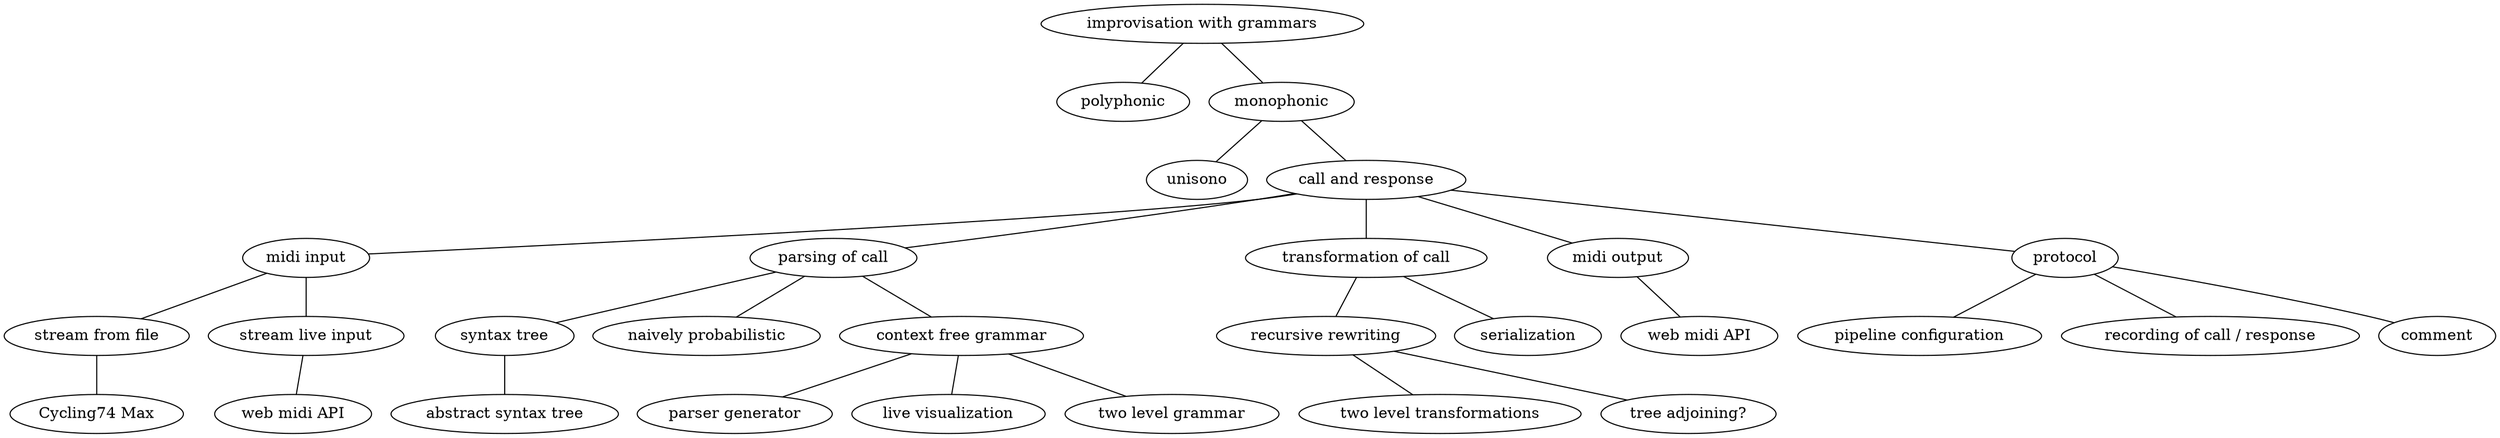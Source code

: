 graph G {

  start [label="improvisation with grammars"]
  polyphonic
  monophonic
  unisono
  cnr [label="call and response"]
  midiin [label="midi input"]
  strf [label="stream from file"]
  strl [label="stream live input"]
  cyc74max [label="Cycling74 Max"]
  webmidiin [label="web midi API"]
  poc [label="parsing of call"]
  st [label="syntax tree"]
  nvprb [label="naively probabilistic"]
  ast [label="abstract syntax tree"]
  recrew [label="recursive rewriting"]
  tlt [label="two level transformations"]
  srlz [label="serialization"]
  tradj [label="tree adjoining?"]
  toc [label="transformation of call"]
  midiout [label="midi output"]
  webmidiout [label="web midi API"]
  cfg [label="context free grammar"]
  pgen [label="parser generator"]
  viz [label="live visualization"]
  tlg [label="two level grammar"]
  ptcl [label="protocol"]
  cfgs [label="pipeline configuration"]
  rec [label="recording of call / response"]
  comm [label="comment"]

  start -- polyphonic
  start -- monophonic
  monophonic -- unisono
  monophonic -- cnr

    cnr -- midiin // symbolic vs. raw audio omitted
      midiin -- strf
        strf -- cyc74max
      midiin -- strl
        strl -- webmidiin

    cnr -- poc
    poc -- cfg
      cfg -- pgen
      cfg -- viz
      cfg -- tlg

    poc -- nvprb
    poc -- st
      st -- ast

    cnr -- toc
      toc -- recrew
      toc -- srlz
        recrew -- tlt
        recrew -- tradj


    cnr -- midiout
      midiout -- webmidiout

    cnr -- ptcl
      ptcl -- cfgs
      ptcl -- rec
      ptcl -- comm
  
}
